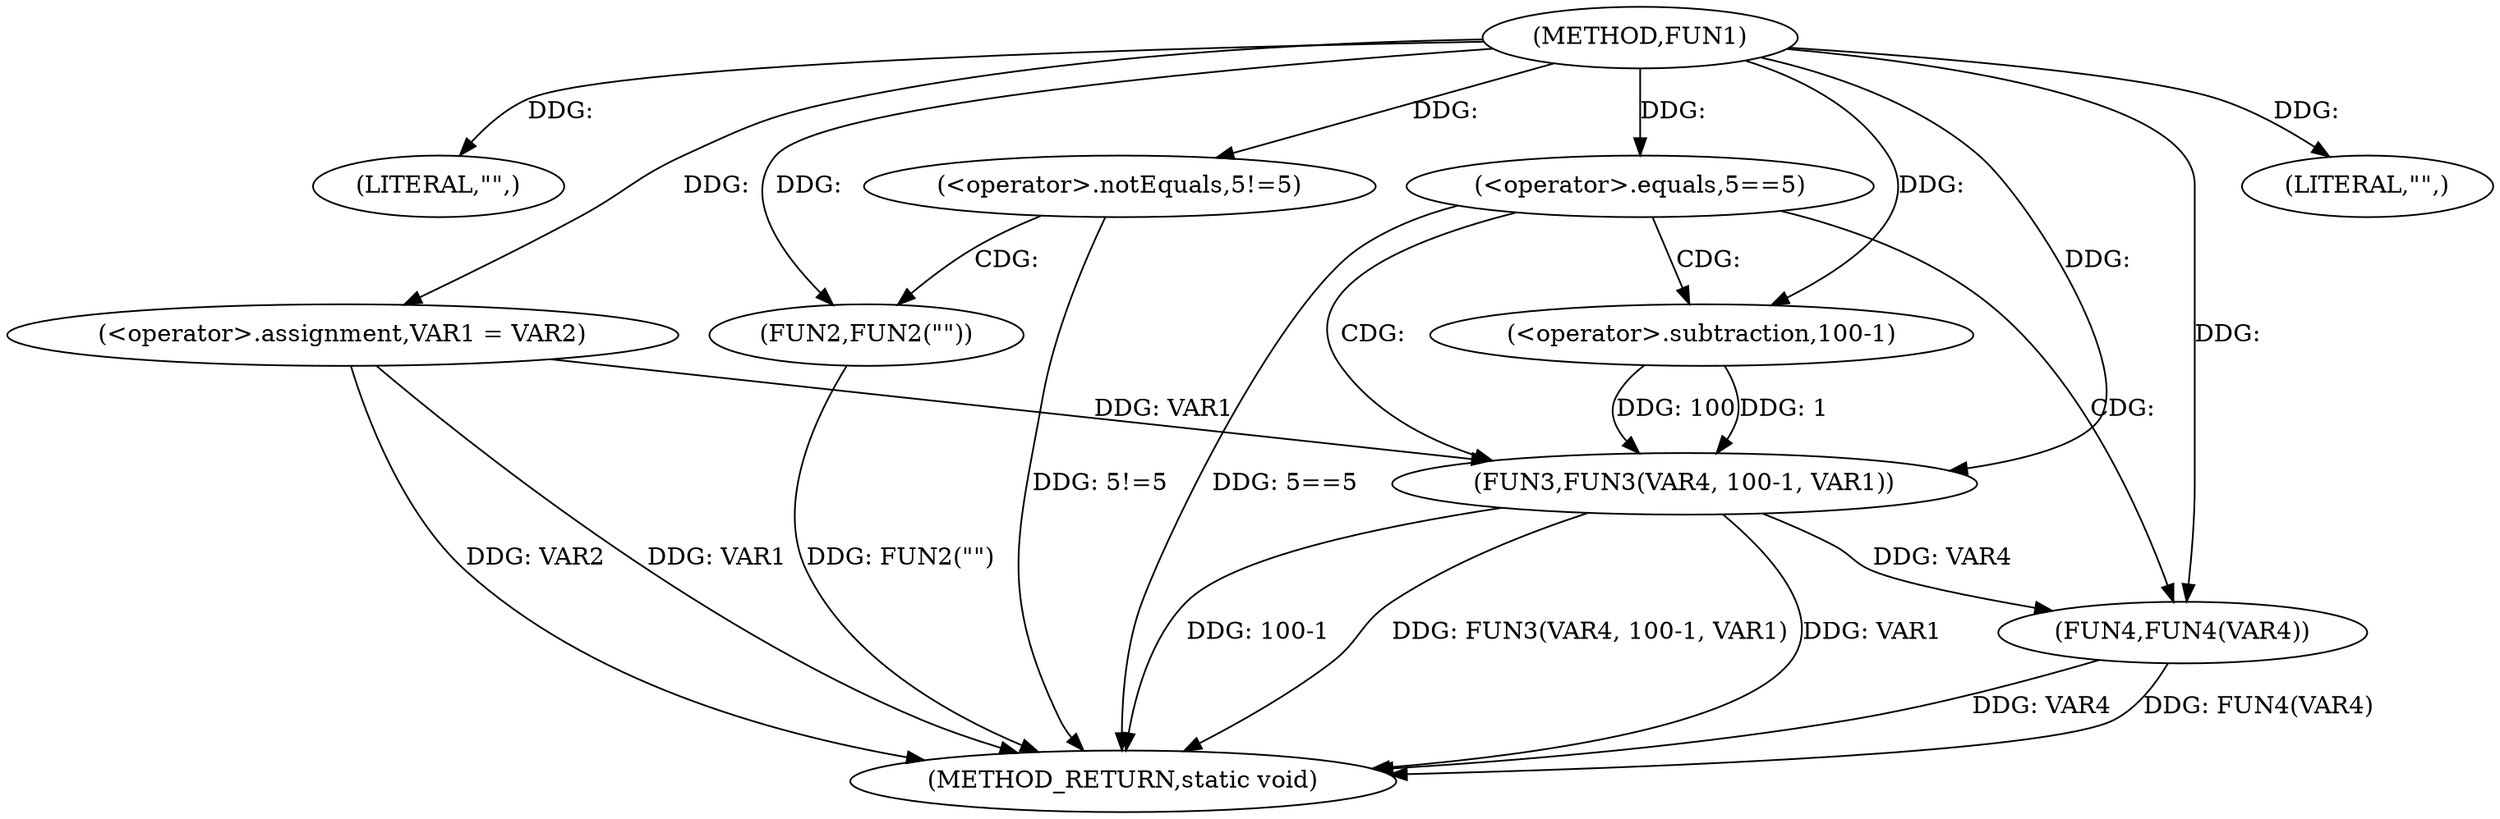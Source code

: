 digraph FUN1 {  
"1000100" [label = "(METHOD,FUN1)" ]
"1000131" [label = "(METHOD_RETURN,static void)" ]
"1000103" [label = "(LITERAL,\"\",)" ]
"1000104" [label = "(<operator>.assignment,VAR1 = VAR2)" ]
"1000108" [label = "(<operator>.notEquals,5!=5)" ]
"1000112" [label = "(FUN2,FUN2(\"\"))" ]
"1000117" [label = "(<operator>.equals,5==5)" ]
"1000122" [label = "(LITERAL,\"\",)" ]
"1000123" [label = "(FUN3,FUN3(VAR4, 100-1, VAR1))" ]
"1000125" [label = "(<operator>.subtraction,100-1)" ]
"1000129" [label = "(FUN4,FUN4(VAR4))" ]
  "1000117" -> "1000131"  [ label = "DDG: 5==5"] 
  "1000129" -> "1000131"  [ label = "DDG: VAR4"] 
  "1000123" -> "1000131"  [ label = "DDG: 100-1"] 
  "1000108" -> "1000131"  [ label = "DDG: 5!=5"] 
  "1000104" -> "1000131"  [ label = "DDG: VAR1"] 
  "1000123" -> "1000131"  [ label = "DDG: FUN3(VAR4, 100-1, VAR1)"] 
  "1000129" -> "1000131"  [ label = "DDG: FUN4(VAR4)"] 
  "1000112" -> "1000131"  [ label = "DDG: FUN2(\"\")"] 
  "1000123" -> "1000131"  [ label = "DDG: VAR1"] 
  "1000104" -> "1000131"  [ label = "DDG: VAR2"] 
  "1000100" -> "1000103"  [ label = "DDG: "] 
  "1000100" -> "1000104"  [ label = "DDG: "] 
  "1000100" -> "1000108"  [ label = "DDG: "] 
  "1000100" -> "1000112"  [ label = "DDG: "] 
  "1000100" -> "1000117"  [ label = "DDG: "] 
  "1000100" -> "1000122"  [ label = "DDG: "] 
  "1000100" -> "1000123"  [ label = "DDG: "] 
  "1000125" -> "1000123"  [ label = "DDG: 100"] 
  "1000125" -> "1000123"  [ label = "DDG: 1"] 
  "1000100" -> "1000125"  [ label = "DDG: "] 
  "1000104" -> "1000123"  [ label = "DDG: VAR1"] 
  "1000123" -> "1000129"  [ label = "DDG: VAR4"] 
  "1000100" -> "1000129"  [ label = "DDG: "] 
  "1000108" -> "1000112"  [ label = "CDG: "] 
  "1000117" -> "1000129"  [ label = "CDG: "] 
  "1000117" -> "1000123"  [ label = "CDG: "] 
  "1000117" -> "1000125"  [ label = "CDG: "] 
}
